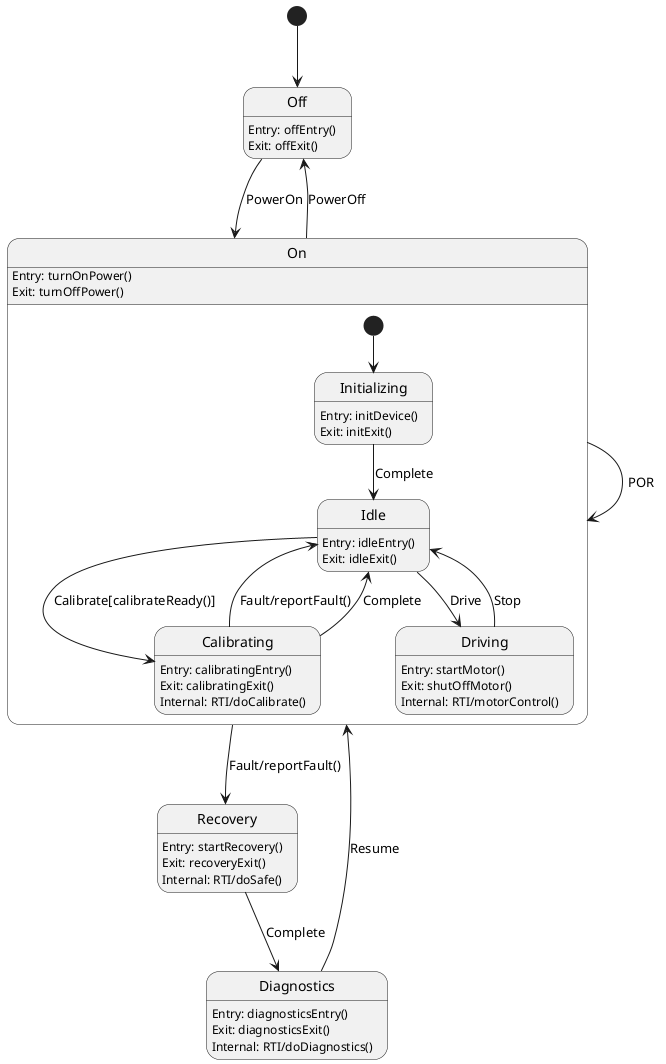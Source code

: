
@startuml

[*] --> Off

state Off {
    Off:Entry: offEntry()
    Off:Exit: offExit()
}

state On {
    [*] --> Initializing
    On:Entry: turnOnPower()
    On:Exit: turnOffPower()

    state Initializing {
        Initializing:Entry: initDevice()
        Initializing:Exit: initExit()
    }

    state Idle {
        Idle:Entry: idleEntry()
        Idle:Exit: idleExit()
    }

    state Calibrating {
        Calibrating:Entry: calibratingEntry()
        Calibrating:Exit: calibratingExit()
        Calibrating:Internal: RTI/doCalibrate()
    }

    state Driving {
        Driving:Entry: startMotor()
        Driving:Exit: shutOffMotor()
        Driving:Internal: RTI/motorControl()
    }

    Initializing --> Idle: Complete
    Idle --> Driving: Drive
    Idle --> Calibrating: Calibrate[calibrateReady()]
    Calibrating --> Idle: Fault/reportFault()
    Calibrating --> Idle: Complete
    Driving --> Idle: Stop
}

state Recovery {
    Recovery:Entry: startRecovery()
    Recovery:Exit: recoveryExit()
    Recovery:Internal: RTI/doSafe()
}

state Diagnostics {
    Diagnostics:Entry: diagnosticsEntry()
    Diagnostics:Exit: diagnosticsExit()
    Diagnostics:Internal: RTI/doDiagnostics()
}

Off --> On: PowerOn
On --> Off: PowerOff
On --> Recovery: Fault/reportFault()
Diagnostics --> On: Resume
Recovery --> Diagnostics: Complete
On --> On: POR


@enduml
